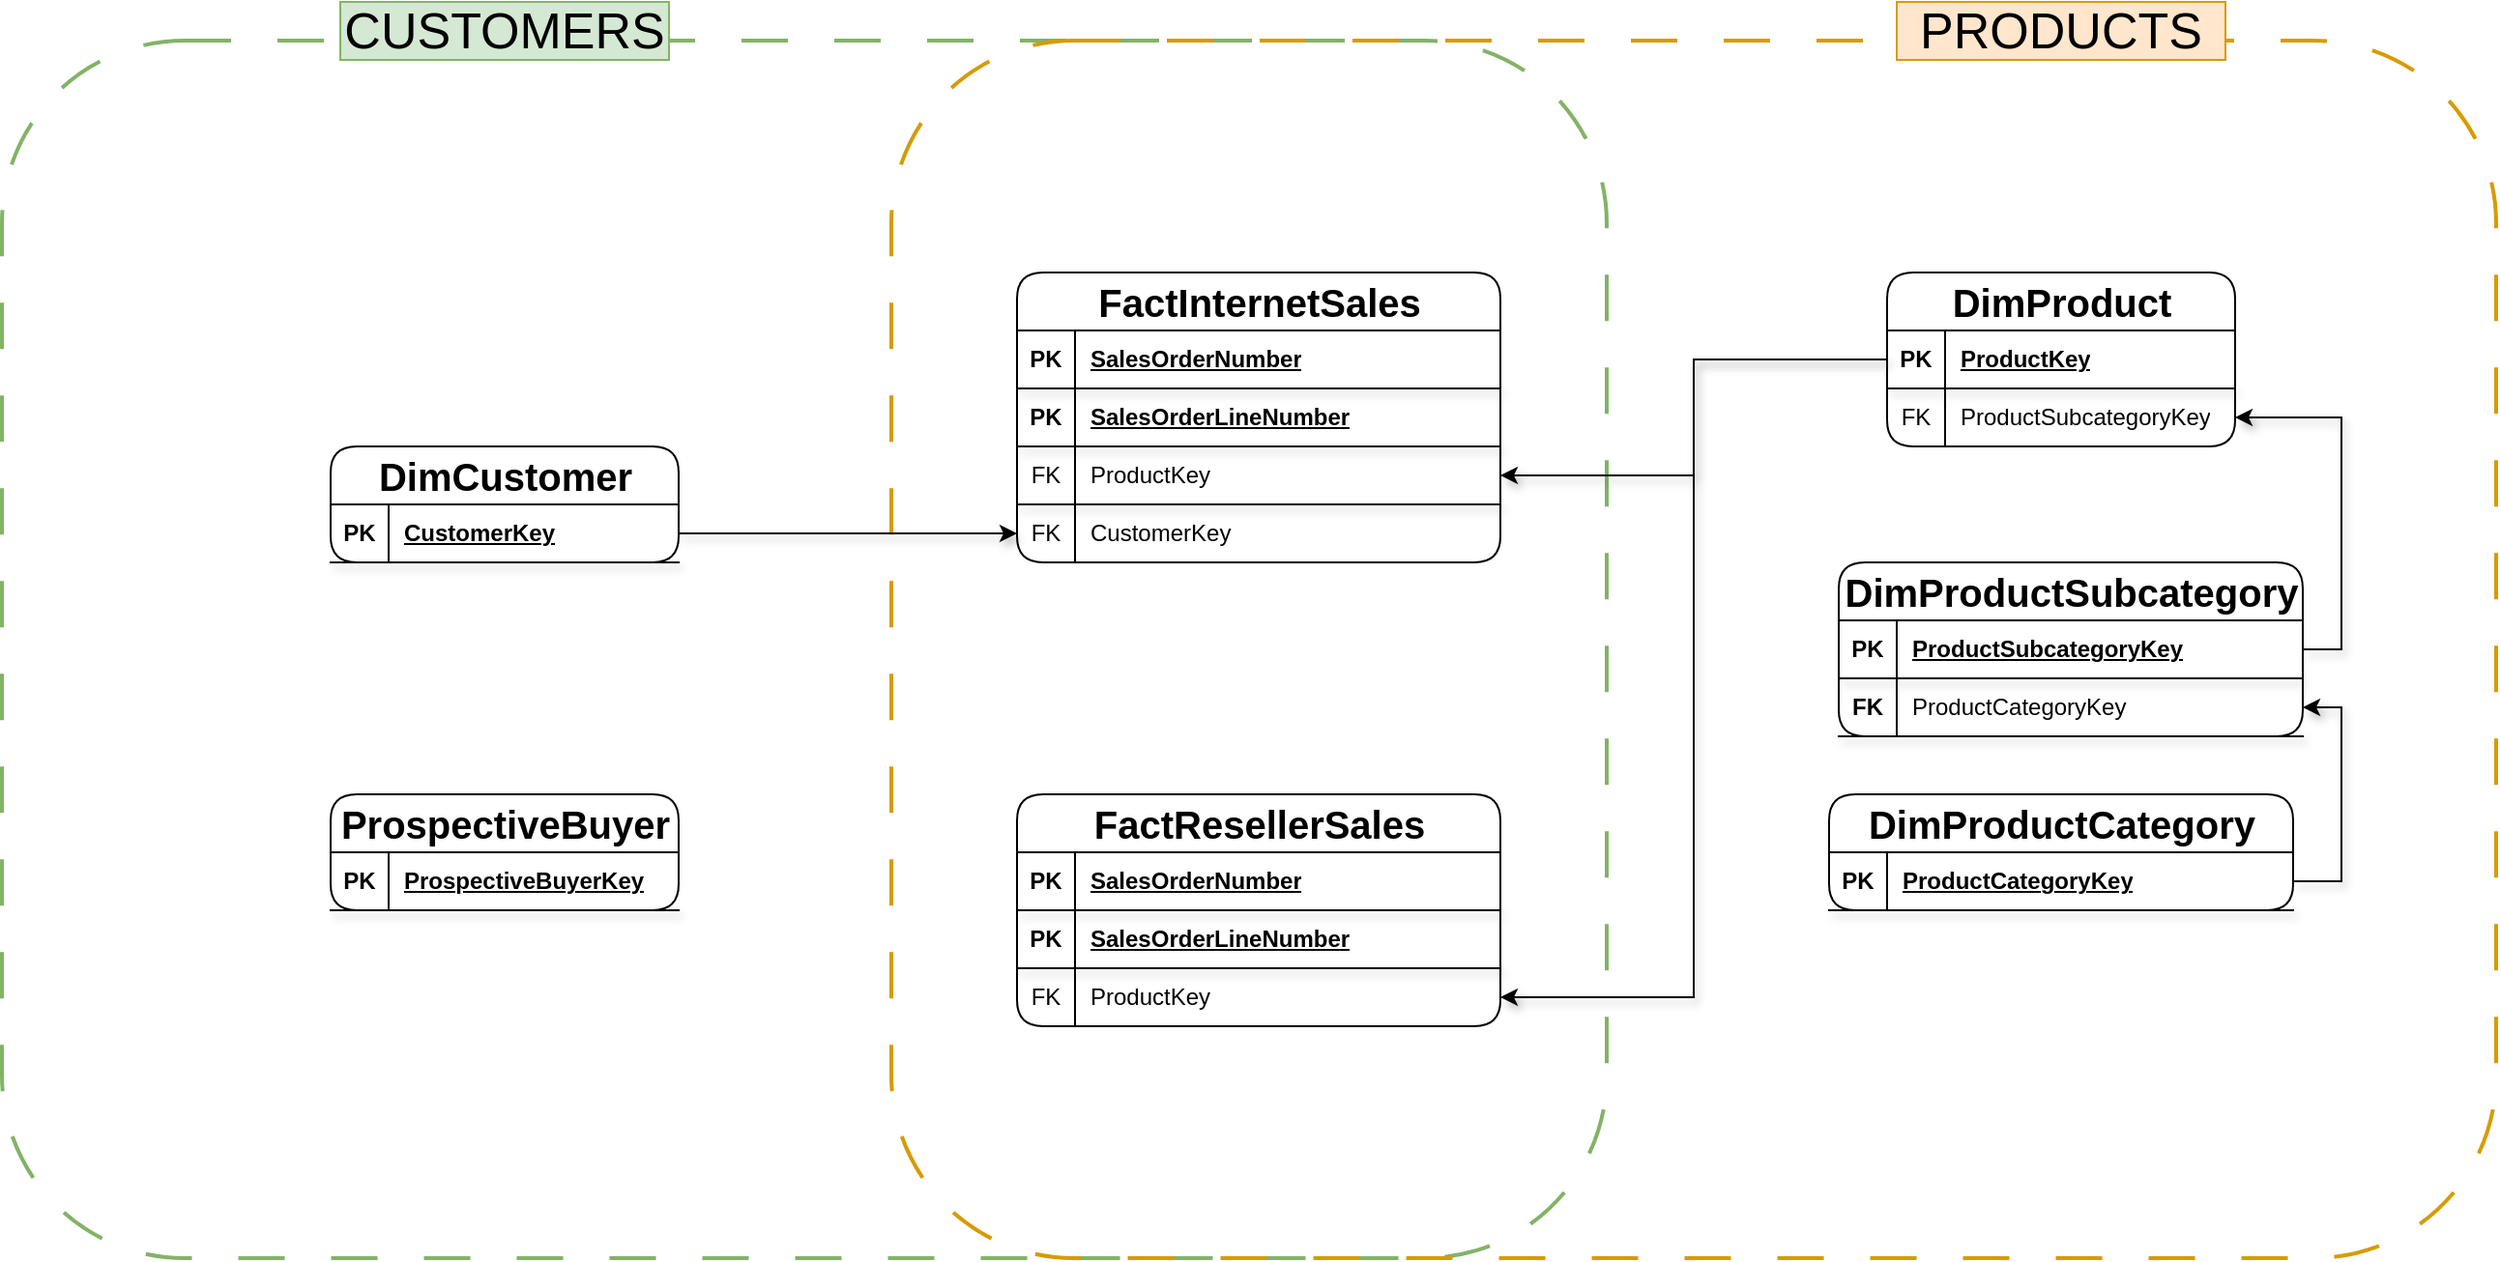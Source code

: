 <mxfile version="28.0.6">
  <diagram name="Page-1" id="4Ll_V3ni4y8T_HMYX_7w">
    <mxGraphModel dx="2066" dy="1210" grid="1" gridSize="10" guides="1" tooltips="1" connect="1" arrows="1" fold="1" page="1" pageScale="1" pageWidth="1920" pageHeight="1200" math="0" shadow="0">
      <root>
        <mxCell id="0" />
        <mxCell id="1" parent="0" />
        <mxCell id="tBCp6fRdK7GAPiqH0egQ-1" value="" style="rounded=1;whiteSpace=wrap;html=1;dashed=1;dashPattern=12 12;fillColor=none;strokeColor=#82b366;strokeWidth=2;" parent="1" vertex="1">
          <mxGeometry x="270" y="250" width="830" height="630" as="geometry" />
        </mxCell>
        <mxCell id="tBCp6fRdK7GAPiqH0egQ-2" value="" style="rounded=1;whiteSpace=wrap;html=1;dashed=1;dashPattern=12 12;fillColor=none;strokeColor=#d79b00;strokeWidth=2;" parent="1" vertex="1">
          <mxGeometry x="730" y="250" width="830" height="630" as="geometry" />
        </mxCell>
        <mxCell id="dI3RgXpNc56_LAAg83kL-9" value="&lt;font style=&quot;font-size: 20px;&quot;&gt;DimCustomer&lt;/font&gt;" style="shape=table;startSize=30;container=1;collapsible=1;childLayout=tableLayout;fixedRows=1;rowLines=0;fontStyle=1;align=center;resizeLast=1;html=1;rounded=1;shadow=0;swimlaneLine=1;gradientColor=none;swimlaneFillColor=none;" parent="1" vertex="1">
          <mxGeometry x="440" y="460" width="180" height="60" as="geometry" />
        </mxCell>
        <mxCell id="dI3RgXpNc56_LAAg83kL-10" value="" style="shape=tableRow;horizontal=0;startSize=0;swimlaneHead=0;swimlaneBody=0;fillColor=none;collapsible=0;dropTarget=0;points=[[0,0.5],[1,0.5]];portConstraint=eastwest;top=0;left=0;right=0;bottom=1;shadow=1;swimlaneLine=0;" parent="dI3RgXpNc56_LAAg83kL-9" vertex="1">
          <mxGeometry y="30" width="180" height="30" as="geometry" />
        </mxCell>
        <mxCell id="dI3RgXpNc56_LAAg83kL-11" value="PK" style="shape=partialRectangle;connectable=0;fillColor=none;top=0;left=0;bottom=0;right=0;fontStyle=1;overflow=hidden;whiteSpace=wrap;html=1;shadow=1;swimlaneLine=0;" parent="dI3RgXpNc56_LAAg83kL-10" vertex="1">
          <mxGeometry width="30" height="30" as="geometry">
            <mxRectangle width="30" height="30" as="alternateBounds" />
          </mxGeometry>
        </mxCell>
        <mxCell id="dI3RgXpNc56_LAAg83kL-12" value="CustomerKey" style="shape=partialRectangle;connectable=0;fillColor=none;top=0;left=0;bottom=0;right=0;align=left;spacingLeft=6;fontStyle=5;overflow=hidden;whiteSpace=wrap;html=1;shadow=1;swimlaneLine=0;" parent="dI3RgXpNc56_LAAg83kL-10" vertex="1">
          <mxGeometry x="30" width="150" height="30" as="geometry">
            <mxRectangle width="150" height="30" as="alternateBounds" />
          </mxGeometry>
        </mxCell>
        <mxCell id="dI3RgXpNc56_LAAg83kL-22" value="&lt;font style=&quot;font-size: 20px;&quot;&gt;ProspectiveBuyer&lt;/font&gt;" style="shape=table;startSize=30;container=1;collapsible=1;childLayout=tableLayout;fixedRows=1;rowLines=0;fontStyle=1;align=center;resizeLast=1;html=1;rounded=1;shadow=0;swimlaneLine=1;" parent="1" vertex="1">
          <mxGeometry x="440" y="640" width="180" height="60" as="geometry" />
        </mxCell>
        <mxCell id="dI3RgXpNc56_LAAg83kL-23" value="" style="shape=tableRow;horizontal=0;startSize=0;swimlaneHead=0;swimlaneBody=0;fillColor=none;collapsible=0;dropTarget=0;points=[[0,0.5],[1,0.5]];portConstraint=eastwest;top=0;left=0;right=0;bottom=1;shadow=1;swimlaneLine=0;" parent="dI3RgXpNc56_LAAg83kL-22" vertex="1">
          <mxGeometry y="30" width="180" height="30" as="geometry" />
        </mxCell>
        <mxCell id="dI3RgXpNc56_LAAg83kL-24" value="PK" style="shape=partialRectangle;connectable=0;fillColor=none;top=0;left=0;bottom=0;right=0;fontStyle=1;overflow=hidden;whiteSpace=wrap;html=1;shadow=1;swimlaneLine=0;" parent="dI3RgXpNc56_LAAg83kL-23" vertex="1">
          <mxGeometry width="30" height="30" as="geometry">
            <mxRectangle width="30" height="30" as="alternateBounds" />
          </mxGeometry>
        </mxCell>
        <mxCell id="dI3RgXpNc56_LAAg83kL-25" value="ProspectiveBuyerKey" style="shape=partialRectangle;connectable=0;fillColor=none;top=0;left=0;bottom=0;right=0;align=left;spacingLeft=6;fontStyle=5;overflow=hidden;whiteSpace=wrap;html=1;shadow=1;swimlaneLine=0;" parent="dI3RgXpNc56_LAAg83kL-23" vertex="1">
          <mxGeometry x="30" width="150" height="30" as="geometry">
            <mxRectangle width="150" height="30" as="alternateBounds" />
          </mxGeometry>
        </mxCell>
        <mxCell id="dI3RgXpNc56_LAAg83kL-57" value="&lt;font style=&quot;font-size: 20px;&quot;&gt;FactInternetSales&lt;/font&gt;" style="shape=table;startSize=30;container=1;collapsible=1;childLayout=tableLayout;fixedRows=1;rowLines=0;fontStyle=1;align=center;resizeLast=1;html=1;labelBorderColor=none;rounded=1;shadow=0;swimlaneLine=1;" parent="1" vertex="1">
          <mxGeometry x="795" y="370" width="250" height="150" as="geometry" />
        </mxCell>
        <mxCell id="dI3RgXpNc56_LAAg83kL-58" value="" style="shape=tableRow;horizontal=0;startSize=0;swimlaneHead=0;swimlaneBody=0;fillColor=none;collapsible=0;dropTarget=0;points=[[0,0.5],[1,0.5]];portConstraint=eastwest;top=0;left=0;right=0;bottom=1;shadow=1;swimlaneLine=0;" parent="dI3RgXpNc56_LAAg83kL-57" vertex="1">
          <mxGeometry y="30" width="250" height="30" as="geometry" />
        </mxCell>
        <mxCell id="dI3RgXpNc56_LAAg83kL-59" value="PK" style="shape=partialRectangle;connectable=0;fillColor=none;top=0;left=0;bottom=0;right=0;fontStyle=1;overflow=hidden;whiteSpace=wrap;html=1;shadow=1;swimlaneLine=0;" parent="dI3RgXpNc56_LAAg83kL-58" vertex="1">
          <mxGeometry width="30" height="30" as="geometry">
            <mxRectangle width="30" height="30" as="alternateBounds" />
          </mxGeometry>
        </mxCell>
        <mxCell id="dI3RgXpNc56_LAAg83kL-60" value="SalesOrderNumber" style="shape=partialRectangle;connectable=0;fillColor=none;top=0;left=0;bottom=0;right=0;align=left;spacingLeft=6;fontStyle=5;overflow=hidden;whiteSpace=wrap;html=1;shadow=1;swimlaneLine=0;" parent="dI3RgXpNc56_LAAg83kL-58" vertex="1">
          <mxGeometry x="30" width="220" height="30" as="geometry">
            <mxRectangle width="220" height="30" as="alternateBounds" />
          </mxGeometry>
        </mxCell>
        <mxCell id="dI3RgXpNc56_LAAg83kL-61" value="" style="shape=tableRow;horizontal=0;startSize=0;swimlaneHead=0;swimlaneBody=0;fillColor=none;collapsible=0;dropTarget=0;points=[[0,0.5],[1,0.5]];portConstraint=eastwest;top=0;left=0;right=0;bottom=0;shadow=1;swimlaneLine=0;" parent="dI3RgXpNc56_LAAg83kL-57" vertex="1">
          <mxGeometry y="60" width="250" height="30" as="geometry" />
        </mxCell>
        <mxCell id="dI3RgXpNc56_LAAg83kL-62" value="&lt;b&gt;PK&lt;/b&gt;" style="shape=partialRectangle;connectable=0;fillColor=none;top=0;left=0;bottom=0;right=0;editable=1;overflow=hidden;whiteSpace=wrap;html=1;shadow=1;swimlaneLine=0;" parent="dI3RgXpNc56_LAAg83kL-61" vertex="1">
          <mxGeometry width="30" height="30" as="geometry">
            <mxRectangle width="30" height="30" as="alternateBounds" />
          </mxGeometry>
        </mxCell>
        <mxCell id="dI3RgXpNc56_LAAg83kL-63" value="&lt;b&gt;&lt;u&gt;SalesOrderLineNumber&lt;/u&gt;&lt;/b&gt;" style="shape=partialRectangle;connectable=0;fillColor=none;top=0;left=0;bottom=0;right=0;align=left;spacingLeft=6;overflow=hidden;whiteSpace=wrap;html=1;strokeColor=default;shadow=1;swimlaneLine=0;" parent="dI3RgXpNc56_LAAg83kL-61" vertex="1">
          <mxGeometry x="30" width="220" height="30" as="geometry">
            <mxRectangle width="220" height="30" as="alternateBounds" />
          </mxGeometry>
        </mxCell>
        <mxCell id="dI3RgXpNc56_LAAg83kL-84" style="shape=tableRow;horizontal=0;startSize=0;swimlaneHead=0;swimlaneBody=0;fillColor=none;collapsible=0;dropTarget=0;points=[[0,0.5],[1,0.5]];portConstraint=eastwest;top=1;left=0;right=0;bottom=0;swimlaneLine=0;rounded=0;shadow=1;" parent="dI3RgXpNc56_LAAg83kL-57" vertex="1">
          <mxGeometry y="90" width="250" height="30" as="geometry" />
        </mxCell>
        <mxCell id="dI3RgXpNc56_LAAg83kL-85" value="FK" style="shape=partialRectangle;connectable=0;fillColor=none;top=0;left=0;bottom=0;right=0;editable=1;overflow=hidden;whiteSpace=wrap;html=1;shadow=1;swimlaneLine=0;" parent="dI3RgXpNc56_LAAg83kL-84" vertex="1">
          <mxGeometry width="30" height="30" as="geometry">
            <mxRectangle width="30" height="30" as="alternateBounds" />
          </mxGeometry>
        </mxCell>
        <mxCell id="dI3RgXpNc56_LAAg83kL-86" value="ProductKey" style="shape=partialRectangle;connectable=0;fillColor=none;top=0;left=0;bottom=0;right=0;align=left;spacingLeft=6;overflow=hidden;whiteSpace=wrap;html=1;strokeColor=default;labelBorderColor=none;shadow=1;swimlaneLine=0;" parent="dI3RgXpNc56_LAAg83kL-84" vertex="1">
          <mxGeometry x="30" width="220" height="30" as="geometry">
            <mxRectangle width="220" height="30" as="alternateBounds" />
          </mxGeometry>
        </mxCell>
        <mxCell id="dI3RgXpNc56_LAAg83kL-98" style="shape=tableRow;horizontal=0;startSize=0;swimlaneHead=0;swimlaneBody=0;fillColor=none;collapsible=0;dropTarget=0;points=[[0,0.5],[1,0.5]];portConstraint=eastwest;top=1;left=0;right=0;bottom=0;swimlaneLine=0;rounded=0;shadow=1;" parent="dI3RgXpNc56_LAAg83kL-57" vertex="1">
          <mxGeometry y="120" width="250" height="30" as="geometry" />
        </mxCell>
        <mxCell id="dI3RgXpNc56_LAAg83kL-99" value="FK" style="shape=partialRectangle;connectable=0;fillColor=none;top=0;left=0;bottom=0;right=0;editable=1;overflow=hidden;whiteSpace=wrap;html=1;shadow=1;swimlaneLine=0;" parent="dI3RgXpNc56_LAAg83kL-98" vertex="1">
          <mxGeometry width="30" height="30" as="geometry">
            <mxRectangle width="30" height="30" as="alternateBounds" />
          </mxGeometry>
        </mxCell>
        <mxCell id="dI3RgXpNc56_LAAg83kL-100" value="CustomerKey" style="shape=partialRectangle;connectable=0;fillColor=none;top=0;left=0;bottom=0;right=0;align=left;spacingLeft=6;overflow=hidden;whiteSpace=wrap;html=1;strokeColor=default;labelBorderColor=none;shadow=1;swimlaneLine=0;" parent="dI3RgXpNc56_LAAg83kL-98" vertex="1">
          <mxGeometry x="30" width="220" height="30" as="geometry">
            <mxRectangle width="220" height="30" as="alternateBounds" />
          </mxGeometry>
        </mxCell>
        <mxCell id="dI3RgXpNc56_LAAg83kL-104" value="&lt;font style=&quot;font-size: 20px;&quot;&gt;FactResellerSales&lt;/font&gt;" style="shape=table;startSize=30;container=1;collapsible=1;childLayout=tableLayout;fixedRows=1;rowLines=0;fontStyle=1;align=center;resizeLast=1;html=1;labelBorderColor=none;rounded=1;shadow=0;swimlaneLine=1;" parent="1" vertex="1">
          <mxGeometry x="795" y="640" width="250" height="120" as="geometry" />
        </mxCell>
        <mxCell id="dI3RgXpNc56_LAAg83kL-105" value="" style="shape=tableRow;horizontal=0;startSize=0;swimlaneHead=0;swimlaneBody=0;fillColor=none;collapsible=0;dropTarget=0;points=[[0,0.5],[1,0.5]];portConstraint=eastwest;top=0;left=0;right=0;bottom=1;shadow=1;swimlaneLine=0;" parent="dI3RgXpNc56_LAAg83kL-104" vertex="1">
          <mxGeometry y="30" width="250" height="30" as="geometry" />
        </mxCell>
        <mxCell id="dI3RgXpNc56_LAAg83kL-106" value="PK" style="shape=partialRectangle;connectable=0;fillColor=none;top=0;left=0;bottom=0;right=0;fontStyle=1;overflow=hidden;whiteSpace=wrap;html=1;shadow=1;swimlaneLine=0;" parent="dI3RgXpNc56_LAAg83kL-105" vertex="1">
          <mxGeometry width="30" height="30" as="geometry">
            <mxRectangle width="30" height="30" as="alternateBounds" />
          </mxGeometry>
        </mxCell>
        <mxCell id="dI3RgXpNc56_LAAg83kL-107" value="SalesOrderNumber" style="shape=partialRectangle;connectable=0;fillColor=none;top=0;left=0;bottom=0;right=0;align=left;spacingLeft=6;fontStyle=5;overflow=hidden;whiteSpace=wrap;html=1;shadow=1;swimlaneLine=0;" parent="dI3RgXpNc56_LAAg83kL-105" vertex="1">
          <mxGeometry x="30" width="220" height="30" as="geometry">
            <mxRectangle width="220" height="30" as="alternateBounds" />
          </mxGeometry>
        </mxCell>
        <mxCell id="dI3RgXpNc56_LAAg83kL-108" value="" style="shape=tableRow;horizontal=0;startSize=0;swimlaneHead=0;swimlaneBody=0;fillColor=none;collapsible=0;dropTarget=0;points=[[0,0.5],[1,0.5]];portConstraint=eastwest;top=0;left=0;right=0;bottom=0;shadow=1;swimlaneLine=0;" parent="dI3RgXpNc56_LAAg83kL-104" vertex="1">
          <mxGeometry y="60" width="250" height="30" as="geometry" />
        </mxCell>
        <mxCell id="dI3RgXpNc56_LAAg83kL-109" value="&lt;b&gt;PK&lt;/b&gt;" style="shape=partialRectangle;connectable=0;fillColor=none;top=0;left=0;bottom=0;right=0;editable=1;overflow=hidden;whiteSpace=wrap;html=1;shadow=1;swimlaneLine=0;" parent="dI3RgXpNc56_LAAg83kL-108" vertex="1">
          <mxGeometry width="30" height="30" as="geometry">
            <mxRectangle width="30" height="30" as="alternateBounds" />
          </mxGeometry>
        </mxCell>
        <mxCell id="dI3RgXpNc56_LAAg83kL-110" value="&lt;b&gt;&lt;u&gt;SalesOrderLineNumber&lt;/u&gt;&lt;/b&gt;" style="shape=partialRectangle;connectable=0;fillColor=none;top=0;left=0;bottom=0;right=0;align=left;spacingLeft=6;overflow=hidden;whiteSpace=wrap;html=1;strokeColor=default;shadow=1;swimlaneLine=0;" parent="dI3RgXpNc56_LAAg83kL-108" vertex="1">
          <mxGeometry x="30" width="220" height="30" as="geometry">
            <mxRectangle width="220" height="30" as="alternateBounds" />
          </mxGeometry>
        </mxCell>
        <mxCell id="dI3RgXpNc56_LAAg83kL-111" style="shape=tableRow;horizontal=0;startSize=0;swimlaneHead=0;swimlaneBody=0;fillColor=none;collapsible=0;dropTarget=0;points=[[0,0.5],[1,0.5]];portConstraint=eastwest;top=1;left=0;right=0;bottom=0;swimlaneLine=0;rounded=0;shadow=1;" parent="dI3RgXpNc56_LAAg83kL-104" vertex="1">
          <mxGeometry y="90" width="250" height="30" as="geometry" />
        </mxCell>
        <mxCell id="dI3RgXpNc56_LAAg83kL-112" value="FK" style="shape=partialRectangle;connectable=0;fillColor=none;top=0;left=0;bottom=0;right=0;editable=1;overflow=hidden;whiteSpace=wrap;html=1;shadow=1;swimlaneLine=0;" parent="dI3RgXpNc56_LAAg83kL-111" vertex="1">
          <mxGeometry width="30" height="30" as="geometry">
            <mxRectangle width="30" height="30" as="alternateBounds" />
          </mxGeometry>
        </mxCell>
        <mxCell id="dI3RgXpNc56_LAAg83kL-113" value="ProductKey" style="shape=partialRectangle;connectable=0;fillColor=none;top=0;left=0;bottom=0;right=0;align=left;spacingLeft=6;overflow=hidden;whiteSpace=wrap;html=1;strokeColor=default;labelBorderColor=none;shadow=1;swimlaneLine=0;" parent="dI3RgXpNc56_LAAg83kL-111" vertex="1">
          <mxGeometry x="30" width="220" height="30" as="geometry">
            <mxRectangle width="220" height="30" as="alternateBounds" />
          </mxGeometry>
        </mxCell>
        <mxCell id="dI3RgXpNc56_LAAg83kL-117" value="&lt;font style=&quot;font-size: 20px;&quot;&gt;DimProduct&lt;/font&gt;" style="shape=table;startSize=30;container=1;collapsible=1;childLayout=tableLayout;fixedRows=1;rowLines=0;fontStyle=1;align=center;resizeLast=1;html=1;rounded=1;shadow=0;swimlaneLine=1;" parent="1" vertex="1">
          <mxGeometry x="1245" y="370" width="180" height="90" as="geometry" />
        </mxCell>
        <mxCell id="dI3RgXpNc56_LAAg83kL-118" value="" style="shape=tableRow;horizontal=0;startSize=0;swimlaneHead=0;swimlaneBody=0;fillColor=none;collapsible=0;dropTarget=0;points=[[0,0.5],[1,0.5]];portConstraint=eastwest;top=0;left=0;right=0;bottom=1;shadow=1;swimlaneLine=0;" parent="dI3RgXpNc56_LAAg83kL-117" vertex="1">
          <mxGeometry y="30" width="180" height="30" as="geometry" />
        </mxCell>
        <mxCell id="dI3RgXpNc56_LAAg83kL-119" value="PK" style="shape=partialRectangle;connectable=0;fillColor=none;top=0;left=0;bottom=0;right=0;fontStyle=1;overflow=hidden;whiteSpace=wrap;html=1;shadow=1;swimlaneLine=0;" parent="dI3RgXpNc56_LAAg83kL-118" vertex="1">
          <mxGeometry width="30" height="30" as="geometry">
            <mxRectangle width="30" height="30" as="alternateBounds" />
          </mxGeometry>
        </mxCell>
        <mxCell id="dI3RgXpNc56_LAAg83kL-120" value="ProductKey" style="shape=partialRectangle;connectable=0;fillColor=none;top=0;left=0;bottom=0;right=0;align=left;spacingLeft=6;fontStyle=5;overflow=hidden;whiteSpace=wrap;html=1;shadow=1;swimlaneLine=0;" parent="dI3RgXpNc56_LAAg83kL-118" vertex="1">
          <mxGeometry x="30" width="150" height="30" as="geometry">
            <mxRectangle width="150" height="30" as="alternateBounds" />
          </mxGeometry>
        </mxCell>
        <mxCell id="dI3RgXpNc56_LAAg83kL-121" value="" style="shape=tableRow;horizontal=0;startSize=0;swimlaneHead=0;swimlaneBody=0;fillColor=none;collapsible=0;dropTarget=0;points=[[0,0.5],[1,0.5]];portConstraint=eastwest;top=0;left=0;right=0;bottom=0;shadow=1;swimlaneLine=0;" parent="dI3RgXpNc56_LAAg83kL-117" vertex="1">
          <mxGeometry y="60" width="180" height="30" as="geometry" />
        </mxCell>
        <mxCell id="dI3RgXpNc56_LAAg83kL-122" value="FK" style="shape=partialRectangle;connectable=0;fillColor=none;top=0;left=0;bottom=0;right=0;editable=1;overflow=hidden;whiteSpace=wrap;html=1;shadow=1;swimlaneLine=0;" parent="dI3RgXpNc56_LAAg83kL-121" vertex="1">
          <mxGeometry width="30" height="30" as="geometry">
            <mxRectangle width="30" height="30" as="alternateBounds" />
          </mxGeometry>
        </mxCell>
        <mxCell id="dI3RgXpNc56_LAAg83kL-123" value="ProductSubcategoryKey" style="shape=partialRectangle;connectable=0;fillColor=none;top=0;left=0;bottom=0;right=0;align=left;spacingLeft=6;overflow=hidden;whiteSpace=wrap;html=1;shadow=1;swimlaneLine=0;" parent="dI3RgXpNc56_LAAg83kL-121" vertex="1">
          <mxGeometry x="30" width="150" height="30" as="geometry">
            <mxRectangle width="150" height="30" as="alternateBounds" />
          </mxGeometry>
        </mxCell>
        <mxCell id="dI3RgXpNc56_LAAg83kL-124" value="&lt;font style=&quot;font-size: 20px; background-color: light-dark(#ffffff, var(--ge-dark-color, #121212));&quot;&gt;DimProductCategory&lt;/font&gt;" style="shape=table;startSize=30;container=1;collapsible=1;childLayout=tableLayout;fixedRows=1;rowLines=0;fontStyle=1;align=center;resizeLast=1;html=1;rounded=1;shadow=0;swimlaneLine=1;" parent="1" vertex="1">
          <mxGeometry x="1215" y="640" width="240" height="60" as="geometry" />
        </mxCell>
        <mxCell id="dI3RgXpNc56_LAAg83kL-125" value="" style="shape=tableRow;horizontal=0;startSize=0;swimlaneHead=0;swimlaneBody=0;fillColor=none;collapsible=0;dropTarget=0;points=[[0,0.5],[1,0.5]];portConstraint=eastwest;top=0;left=0;right=0;bottom=1;shadow=1;swimlaneLine=0;" parent="dI3RgXpNc56_LAAg83kL-124" vertex="1">
          <mxGeometry y="30" width="240" height="30" as="geometry" />
        </mxCell>
        <mxCell id="dI3RgXpNc56_LAAg83kL-126" value="PK" style="shape=partialRectangle;connectable=0;fillColor=none;top=0;left=0;bottom=0;right=0;fontStyle=1;overflow=hidden;whiteSpace=wrap;html=1;shadow=1;swimlaneLine=0;" parent="dI3RgXpNc56_LAAg83kL-125" vertex="1">
          <mxGeometry width="30" height="30" as="geometry">
            <mxRectangle width="30" height="30" as="alternateBounds" />
          </mxGeometry>
        </mxCell>
        <mxCell id="dI3RgXpNc56_LAAg83kL-127" value="ProductCategoryKey" style="shape=partialRectangle;connectable=0;fillColor=none;top=0;left=0;bottom=0;right=0;align=left;spacingLeft=6;fontStyle=5;overflow=hidden;whiteSpace=wrap;html=1;shadow=1;swimlaneLine=0;" parent="dI3RgXpNc56_LAAg83kL-125" vertex="1">
          <mxGeometry x="30" width="210" height="30" as="geometry">
            <mxRectangle width="210" height="30" as="alternateBounds" />
          </mxGeometry>
        </mxCell>
        <mxCell id="dI3RgXpNc56_LAAg83kL-131" value="&lt;font style=&quot;font-size: 20px;&quot;&gt;DimProductSubcategory&lt;/font&gt;" style="shape=table;startSize=30;container=1;collapsible=1;childLayout=tableLayout;fixedRows=1;rowLines=0;fontStyle=1;align=center;resizeLast=1;html=1;rounded=1;shadow=0;swimlaneLine=1;" parent="1" vertex="1">
          <mxGeometry x="1220" y="520" width="240" height="90" as="geometry" />
        </mxCell>
        <mxCell id="dI3RgXpNc56_LAAg83kL-132" value="" style="shape=tableRow;horizontal=0;startSize=0;swimlaneHead=0;swimlaneBody=0;fillColor=none;collapsible=0;dropTarget=0;points=[[0,0.5],[1,0.5]];portConstraint=eastwest;top=0;left=0;right=0;bottom=1;shadow=1;swimlaneLine=0;" parent="dI3RgXpNc56_LAAg83kL-131" vertex="1">
          <mxGeometry y="30" width="240" height="30" as="geometry" />
        </mxCell>
        <mxCell id="dI3RgXpNc56_LAAg83kL-133" value="PK" style="shape=partialRectangle;connectable=0;fillColor=none;top=0;left=0;bottom=0;right=0;fontStyle=1;overflow=hidden;whiteSpace=wrap;html=1;shadow=1;swimlaneLine=0;" parent="dI3RgXpNc56_LAAg83kL-132" vertex="1">
          <mxGeometry width="30" height="30" as="geometry">
            <mxRectangle width="30" height="30" as="alternateBounds" />
          </mxGeometry>
        </mxCell>
        <mxCell id="dI3RgXpNc56_LAAg83kL-134" value="ProductSubcategoryKey" style="shape=partialRectangle;connectable=0;fillColor=none;top=0;left=0;bottom=0;right=0;align=left;spacingLeft=6;fontStyle=5;overflow=hidden;whiteSpace=wrap;html=1;shadow=1;swimlaneLine=0;" parent="dI3RgXpNc56_LAAg83kL-132" vertex="1">
          <mxGeometry x="30" width="210" height="30" as="geometry">
            <mxRectangle width="210" height="30" as="alternateBounds" />
          </mxGeometry>
        </mxCell>
        <mxCell id="dI3RgXpNc56_LAAg83kL-135" style="shape=tableRow;horizontal=0;startSize=0;swimlaneHead=0;swimlaneBody=0;fillColor=none;collapsible=0;dropTarget=0;points=[[0,0.5],[1,0.5]];portConstraint=eastwest;top=0;left=0;right=0;bottom=1;shadow=1;swimlaneLine=0;" parent="dI3RgXpNc56_LAAg83kL-131" vertex="1">
          <mxGeometry y="60" width="240" height="30" as="geometry" />
        </mxCell>
        <mxCell id="dI3RgXpNc56_LAAg83kL-136" value="FK" style="shape=partialRectangle;connectable=0;fillColor=none;top=0;left=0;bottom=0;right=0;fontStyle=1;overflow=hidden;whiteSpace=wrap;html=1;shadow=1;swimlaneLine=0;" parent="dI3RgXpNc56_LAAg83kL-135" vertex="1">
          <mxGeometry width="30" height="30" as="geometry">
            <mxRectangle width="30" height="30" as="alternateBounds" />
          </mxGeometry>
        </mxCell>
        <mxCell id="dI3RgXpNc56_LAAg83kL-137" value="ProductCategoryKey" style="shape=partialRectangle;connectable=0;fillColor=none;top=0;left=0;bottom=0;right=0;align=left;spacingLeft=6;fontStyle=0;overflow=hidden;whiteSpace=wrap;html=1;shadow=1;swimlaneLine=0;" parent="dI3RgXpNc56_LAAg83kL-135" vertex="1">
          <mxGeometry x="30" width="210" height="30" as="geometry">
            <mxRectangle width="210" height="30" as="alternateBounds" />
          </mxGeometry>
        </mxCell>
        <mxCell id="dI3RgXpNc56_LAAg83kL-139" style="edgeStyle=orthogonalEdgeStyle;rounded=0;orthogonalLoop=1;jettySize=auto;html=1;shadow=1;swimlaneLine=0;" parent="1" source="dI3RgXpNc56_LAAg83kL-10" target="dI3RgXpNc56_LAAg83kL-98" edge="1">
          <mxGeometry relative="1" as="geometry" />
        </mxCell>
        <mxCell id="dI3RgXpNc56_LAAg83kL-140" style="edgeStyle=orthogonalEdgeStyle;rounded=0;orthogonalLoop=1;jettySize=auto;html=1;entryX=1;entryY=0.5;entryDx=0;entryDy=0;shadow=1;swimlaneLine=0;" parent="1" source="dI3RgXpNc56_LAAg83kL-118" target="dI3RgXpNc56_LAAg83kL-84" edge="1">
          <mxGeometry relative="1" as="geometry" />
        </mxCell>
        <mxCell id="dI3RgXpNc56_LAAg83kL-141" style="edgeStyle=orthogonalEdgeStyle;rounded=0;orthogonalLoop=1;jettySize=auto;html=1;entryX=1;entryY=0.5;entryDx=0;entryDy=0;exitX=1;exitY=0.5;exitDx=0;exitDy=0;shadow=1;swimlaneLine=0;" parent="1" source="dI3RgXpNc56_LAAg83kL-132" target="dI3RgXpNc56_LAAg83kL-121" edge="1">
          <mxGeometry relative="1" as="geometry" />
        </mxCell>
        <mxCell id="dI3RgXpNc56_LAAg83kL-143" style="edgeStyle=orthogonalEdgeStyle;rounded=0;orthogonalLoop=1;jettySize=auto;html=1;entryX=1;entryY=0.5;entryDx=0;entryDy=0;shadow=1;swimlaneLine=0;" parent="1" source="dI3RgXpNc56_LAAg83kL-118" target="dI3RgXpNc56_LAAg83kL-111" edge="1">
          <mxGeometry relative="1" as="geometry" />
        </mxCell>
        <mxCell id="dI3RgXpNc56_LAAg83kL-145" style="edgeStyle=orthogonalEdgeStyle;rounded=0;orthogonalLoop=1;jettySize=auto;html=1;entryX=1;entryY=0.5;entryDx=0;entryDy=0;exitX=1;exitY=0.5;exitDx=0;exitDy=0;shadow=1;swimlaneLine=0;" parent="1" source="dI3RgXpNc56_LAAg83kL-125" target="dI3RgXpNc56_LAAg83kL-135" edge="1">
          <mxGeometry relative="1" as="geometry">
            <mxPoint x="1500" y="600" as="targetPoint" />
          </mxGeometry>
        </mxCell>
        <mxCell id="tBCp6fRdK7GAPiqH0egQ-3" value="&lt;font style=&quot;font-size: 26px;&quot;&gt;CUSTOMERS&lt;/font&gt;" style="rounded=0;whiteSpace=wrap;html=1;fillColor=#d5e8d4;strokeColor=#82b366;" parent="1" vertex="1">
          <mxGeometry x="445" y="230" width="170" height="30" as="geometry" />
        </mxCell>
        <mxCell id="tBCp6fRdK7GAPiqH0egQ-4" value="&lt;font style=&quot;font-size: 26px;&quot;&gt;PRODUCTS&lt;/font&gt;" style="rounded=0;whiteSpace=wrap;html=1;fillColor=#ffe6cc;strokeColor=#d79b00;" parent="1" vertex="1">
          <mxGeometry x="1250" y="230" width="170" height="30" as="geometry" />
        </mxCell>
      </root>
    </mxGraphModel>
  </diagram>
</mxfile>
